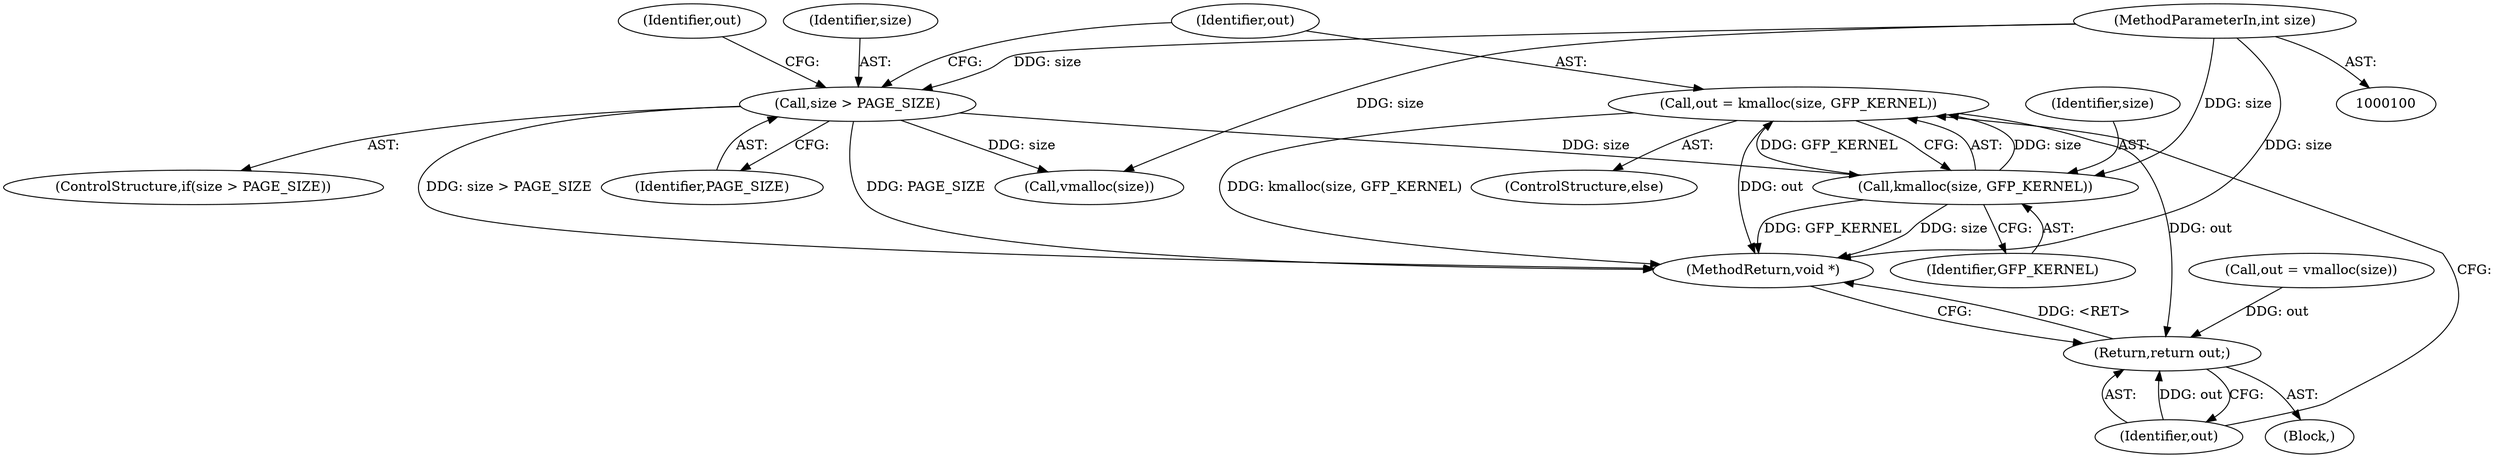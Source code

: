 digraph "0_linux_6062a8dc0517bce23e3c2f7d2fea5e22411269a3_14@API" {
"1000113" [label="(Call,out = kmalloc(size, GFP_KERNEL))"];
"1000115" [label="(Call,kmalloc(size, GFP_KERNEL))"];
"1000105" [label="(Call,size > PAGE_SIZE)"];
"1000101" [label="(MethodParameterIn,int size)"];
"1000118" [label="(Return,return out;)"];
"1000107" [label="(Identifier,PAGE_SIZE)"];
"1000114" [label="(Identifier,out)"];
"1000101" [label="(MethodParameterIn,int size)"];
"1000113" [label="(Call,out = kmalloc(size, GFP_KERNEL))"];
"1000120" [label="(MethodReturn,void *)"];
"1000119" [label="(Identifier,out)"];
"1000117" [label="(Identifier,GFP_KERNEL)"];
"1000105" [label="(Call,size > PAGE_SIZE)"];
"1000104" [label="(ControlStructure,if(size > PAGE_SIZE))"];
"1000110" [label="(Call,vmalloc(size))"];
"1000102" [label="(Block,)"];
"1000108" [label="(Call,out = vmalloc(size))"];
"1000115" [label="(Call,kmalloc(size, GFP_KERNEL))"];
"1000109" [label="(Identifier,out)"];
"1000116" [label="(Identifier,size)"];
"1000106" [label="(Identifier,size)"];
"1000118" [label="(Return,return out;)"];
"1000112" [label="(ControlStructure,else)"];
"1000113" -> "1000112"  [label="AST: "];
"1000113" -> "1000115"  [label="CFG: "];
"1000114" -> "1000113"  [label="AST: "];
"1000115" -> "1000113"  [label="AST: "];
"1000119" -> "1000113"  [label="CFG: "];
"1000113" -> "1000120"  [label="DDG: out"];
"1000113" -> "1000120"  [label="DDG: kmalloc(size, GFP_KERNEL)"];
"1000115" -> "1000113"  [label="DDG: size"];
"1000115" -> "1000113"  [label="DDG: GFP_KERNEL"];
"1000113" -> "1000118"  [label="DDG: out"];
"1000115" -> "1000117"  [label="CFG: "];
"1000116" -> "1000115"  [label="AST: "];
"1000117" -> "1000115"  [label="AST: "];
"1000115" -> "1000120"  [label="DDG: GFP_KERNEL"];
"1000115" -> "1000120"  [label="DDG: size"];
"1000105" -> "1000115"  [label="DDG: size"];
"1000101" -> "1000115"  [label="DDG: size"];
"1000105" -> "1000104"  [label="AST: "];
"1000105" -> "1000107"  [label="CFG: "];
"1000106" -> "1000105"  [label="AST: "];
"1000107" -> "1000105"  [label="AST: "];
"1000109" -> "1000105"  [label="CFG: "];
"1000114" -> "1000105"  [label="CFG: "];
"1000105" -> "1000120"  [label="DDG: PAGE_SIZE"];
"1000105" -> "1000120"  [label="DDG: size > PAGE_SIZE"];
"1000101" -> "1000105"  [label="DDG: size"];
"1000105" -> "1000110"  [label="DDG: size"];
"1000101" -> "1000100"  [label="AST: "];
"1000101" -> "1000120"  [label="DDG: size"];
"1000101" -> "1000110"  [label="DDG: size"];
"1000118" -> "1000102"  [label="AST: "];
"1000118" -> "1000119"  [label="CFG: "];
"1000119" -> "1000118"  [label="AST: "];
"1000120" -> "1000118"  [label="CFG: "];
"1000118" -> "1000120"  [label="DDG: <RET>"];
"1000119" -> "1000118"  [label="DDG: out"];
"1000108" -> "1000118"  [label="DDG: out"];
}
